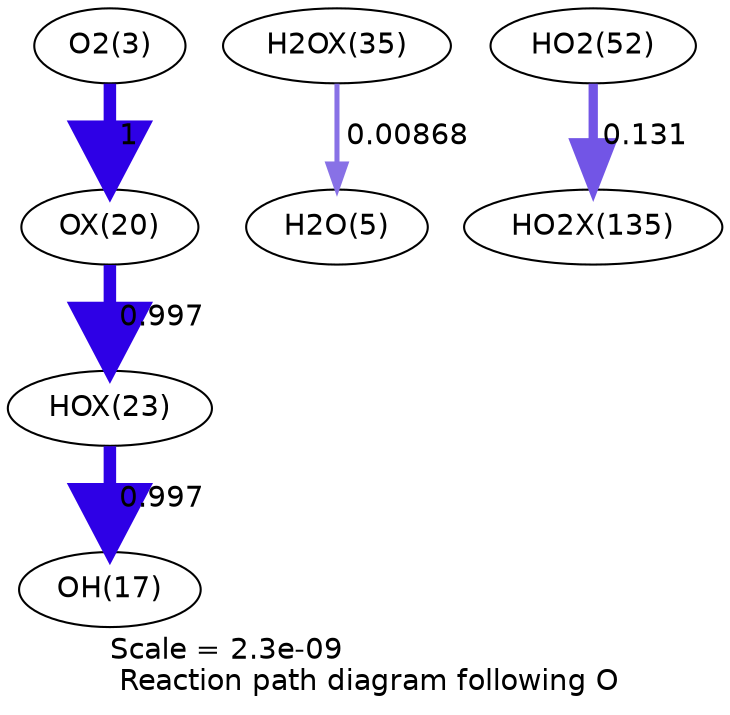 digraph reaction_paths {
center=1;
s5 -> s44[fontname="Helvetica", penwidth=6, arrowsize=3, color="0.7, 1.5, 0.9"
, label=" 1"];
s44 -> s47[fontname="Helvetica", penwidth=6, arrowsize=3, color="0.7, 1.5, 0.9"
, label=" 0.997"];
s47 -> s19[fontname="Helvetica", penwidth=6, arrowsize=3, color="0.7, 1.5, 0.9"
, label=" 0.997"];
s53 -> s7[fontname="Helvetica", penwidth=2.42, arrowsize=1.21, color="0.7, 0.509, 0.9"
, label=" 0.00868"];
s21 -> s66[fontname="Helvetica", penwidth=4.46, arrowsize=2.23, color="0.7, 0.631, 0.9"
, label=" 0.131"];
s5 [ fontname="Helvetica", label="O2(3)"];
s7 [ fontname="Helvetica", label="H2O(5)"];
s19 [ fontname="Helvetica", label="OH(17)"];
s21 [ fontname="Helvetica", label="HO2(52)"];
s44 [ fontname="Helvetica", label="OX(20)"];
s47 [ fontname="Helvetica", label="HOX(23)"];
s53 [ fontname="Helvetica", label="H2OX(35)"];
s66 [ fontname="Helvetica", label="HO2X(135)"];
 label = "Scale = 2.3e-09\l Reaction path diagram following O";
 fontname = "Helvetica";
}
